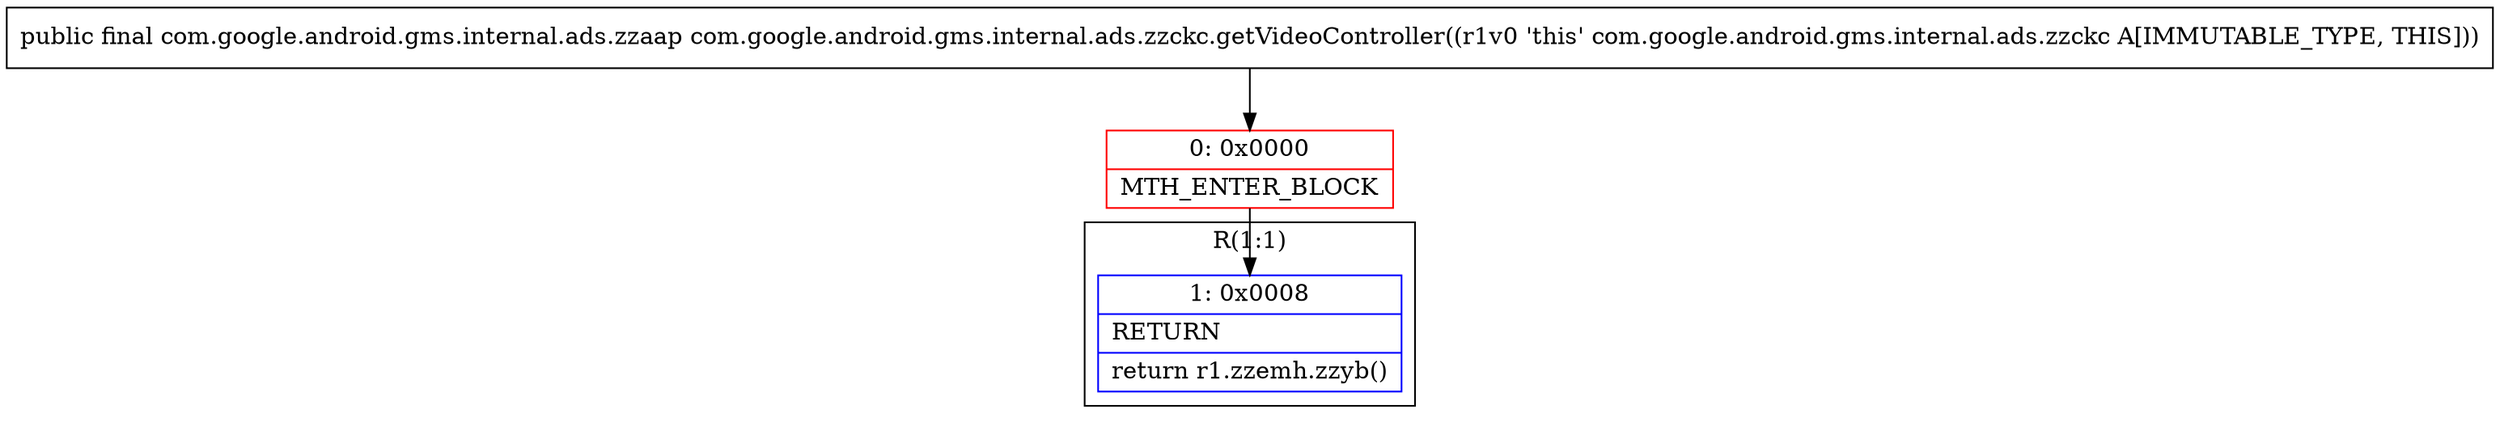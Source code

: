 digraph "CFG forcom.google.android.gms.internal.ads.zzckc.getVideoController()Lcom\/google\/android\/gms\/internal\/ads\/zzaap;" {
subgraph cluster_Region_382321728 {
label = "R(1:1)";
node [shape=record,color=blue];
Node_1 [shape=record,label="{1\:\ 0x0008|RETURN\l|return r1.zzemh.zzyb()\l}"];
}
Node_0 [shape=record,color=red,label="{0\:\ 0x0000|MTH_ENTER_BLOCK\l}"];
MethodNode[shape=record,label="{public final com.google.android.gms.internal.ads.zzaap com.google.android.gms.internal.ads.zzckc.getVideoController((r1v0 'this' com.google.android.gms.internal.ads.zzckc A[IMMUTABLE_TYPE, THIS])) }"];
MethodNode -> Node_0;
Node_0 -> Node_1;
}

